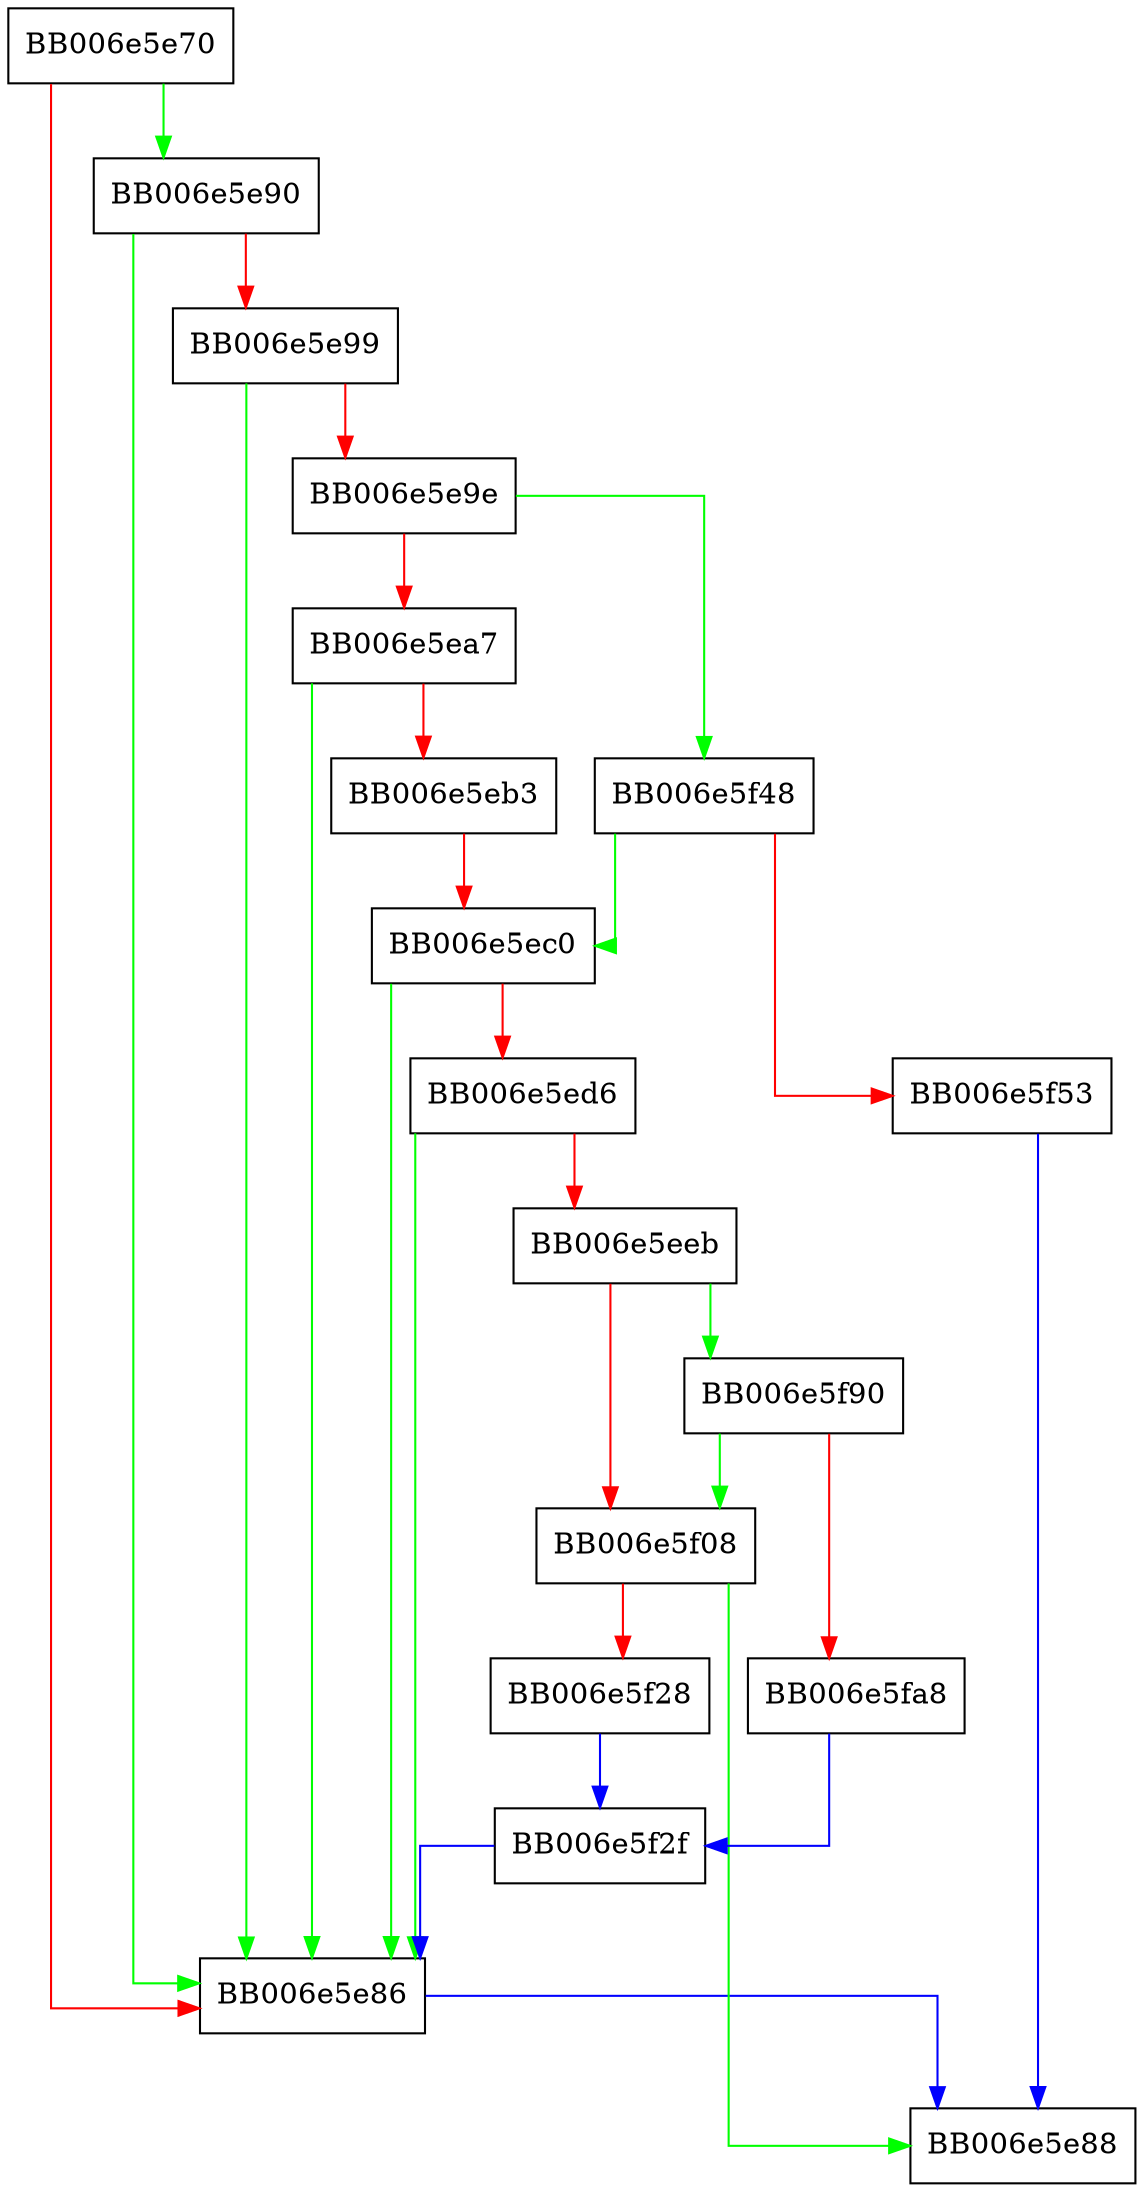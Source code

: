 digraph dsa_sha3_512_verify_init {
  node [shape="box"];
  graph [splines=ortho];
  BB006e5e70 -> BB006e5e90 [color="green"];
  BB006e5e70 -> BB006e5e86 [color="red"];
  BB006e5e86 -> BB006e5e88 [color="blue"];
  BB006e5e90 -> BB006e5e86 [color="green"];
  BB006e5e90 -> BB006e5e99 [color="red"];
  BB006e5e99 -> BB006e5e86 [color="green"];
  BB006e5e99 -> BB006e5e9e [color="red"];
  BB006e5e9e -> BB006e5f48 [color="green"];
  BB006e5e9e -> BB006e5ea7 [color="red"];
  BB006e5ea7 -> BB006e5e86 [color="green"];
  BB006e5ea7 -> BB006e5eb3 [color="red"];
  BB006e5eb3 -> BB006e5ec0 [color="red"];
  BB006e5ec0 -> BB006e5e86 [color="green"];
  BB006e5ec0 -> BB006e5ed6 [color="red"];
  BB006e5ed6 -> BB006e5e86 [color="green"];
  BB006e5ed6 -> BB006e5eeb [color="red"];
  BB006e5eeb -> BB006e5f90 [color="green"];
  BB006e5eeb -> BB006e5f08 [color="red"];
  BB006e5f08 -> BB006e5e88 [color="green"];
  BB006e5f08 -> BB006e5f28 [color="red"];
  BB006e5f28 -> BB006e5f2f [color="blue"];
  BB006e5f2f -> BB006e5e86 [color="blue"];
  BB006e5f48 -> BB006e5ec0 [color="green"];
  BB006e5f48 -> BB006e5f53 [color="red"];
  BB006e5f53 -> BB006e5e88 [color="blue"];
  BB006e5f90 -> BB006e5f08 [color="green"];
  BB006e5f90 -> BB006e5fa8 [color="red"];
  BB006e5fa8 -> BB006e5f2f [color="blue"];
}